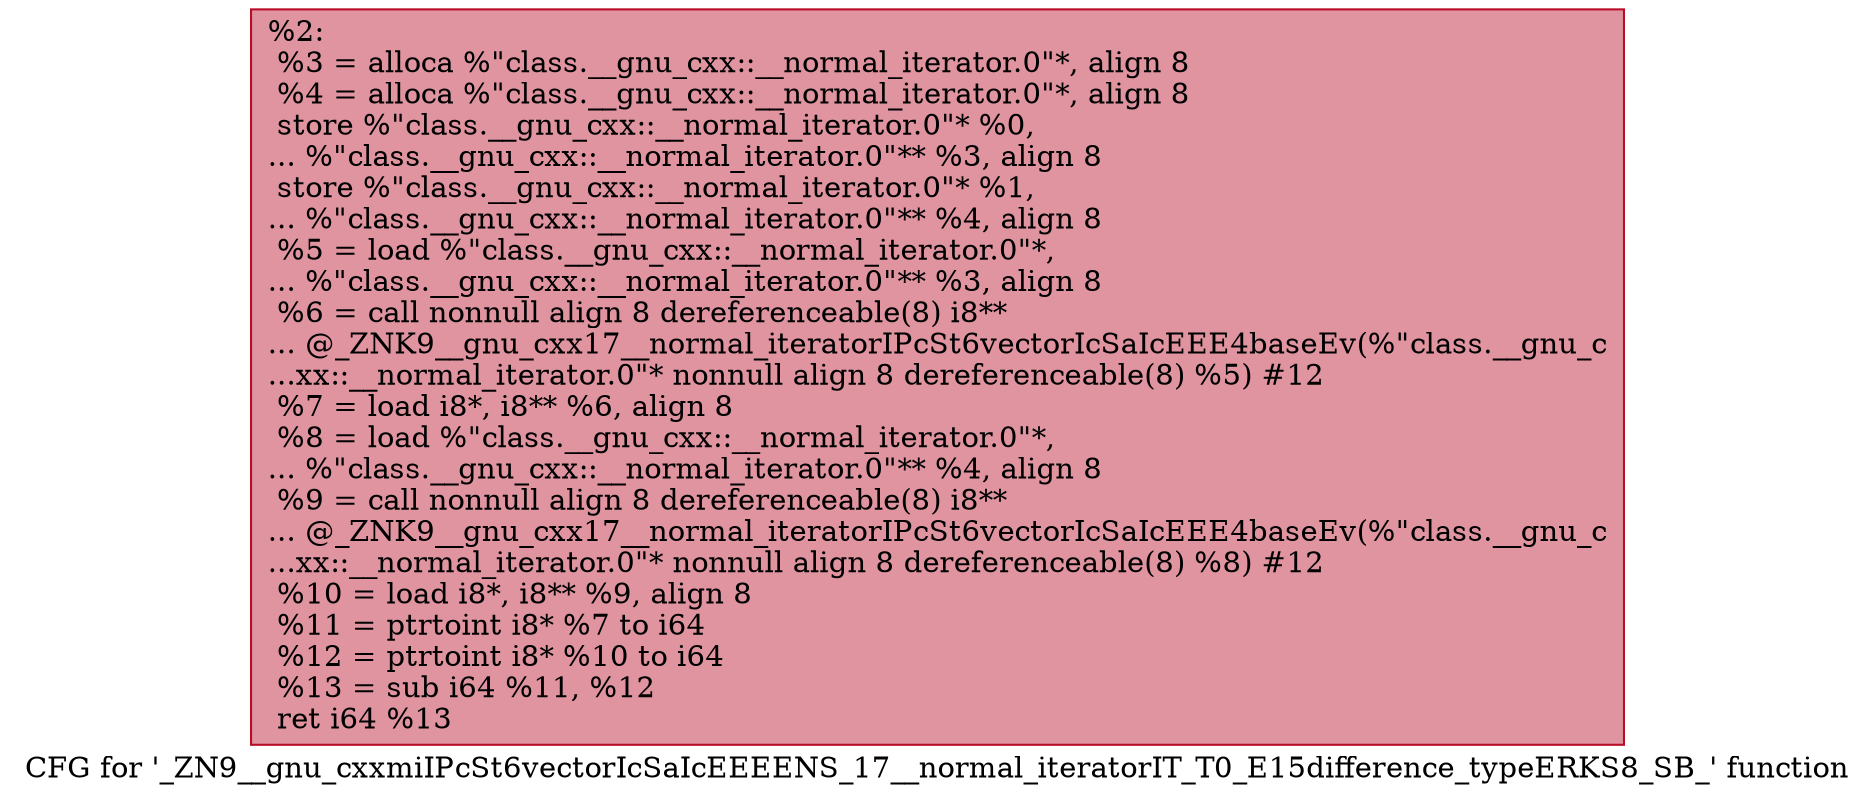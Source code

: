 digraph "CFG for '_ZN9__gnu_cxxmiIPcSt6vectorIcSaIcEEEENS_17__normal_iteratorIT_T0_E15difference_typeERKS8_SB_' function" {
	label="CFG for '_ZN9__gnu_cxxmiIPcSt6vectorIcSaIcEEEENS_17__normal_iteratorIT_T0_E15difference_typeERKS8_SB_' function";

	Node0x560255ccf610 [shape=record,color="#b70d28ff", style=filled, fillcolor="#b70d2870",label="{%2:\l  %3 = alloca %\"class.__gnu_cxx::__normal_iterator.0\"*, align 8\l  %4 = alloca %\"class.__gnu_cxx::__normal_iterator.0\"*, align 8\l  store %\"class.__gnu_cxx::__normal_iterator.0\"* %0,\l... %\"class.__gnu_cxx::__normal_iterator.0\"** %3, align 8\l  store %\"class.__gnu_cxx::__normal_iterator.0\"* %1,\l... %\"class.__gnu_cxx::__normal_iterator.0\"** %4, align 8\l  %5 = load %\"class.__gnu_cxx::__normal_iterator.0\"*,\l... %\"class.__gnu_cxx::__normal_iterator.0\"** %3, align 8\l  %6 = call nonnull align 8 dereferenceable(8) i8**\l... @_ZNK9__gnu_cxx17__normal_iteratorIPcSt6vectorIcSaIcEEE4baseEv(%\"class.__gnu_c\l...xx::__normal_iterator.0\"* nonnull align 8 dereferenceable(8) %5) #12\l  %7 = load i8*, i8** %6, align 8\l  %8 = load %\"class.__gnu_cxx::__normal_iterator.0\"*,\l... %\"class.__gnu_cxx::__normal_iterator.0\"** %4, align 8\l  %9 = call nonnull align 8 dereferenceable(8) i8**\l... @_ZNK9__gnu_cxx17__normal_iteratorIPcSt6vectorIcSaIcEEE4baseEv(%\"class.__gnu_c\l...xx::__normal_iterator.0\"* nonnull align 8 dereferenceable(8) %8) #12\l  %10 = load i8*, i8** %9, align 8\l  %11 = ptrtoint i8* %7 to i64\l  %12 = ptrtoint i8* %10 to i64\l  %13 = sub i64 %11, %12\l  ret i64 %13\l}"];
}
